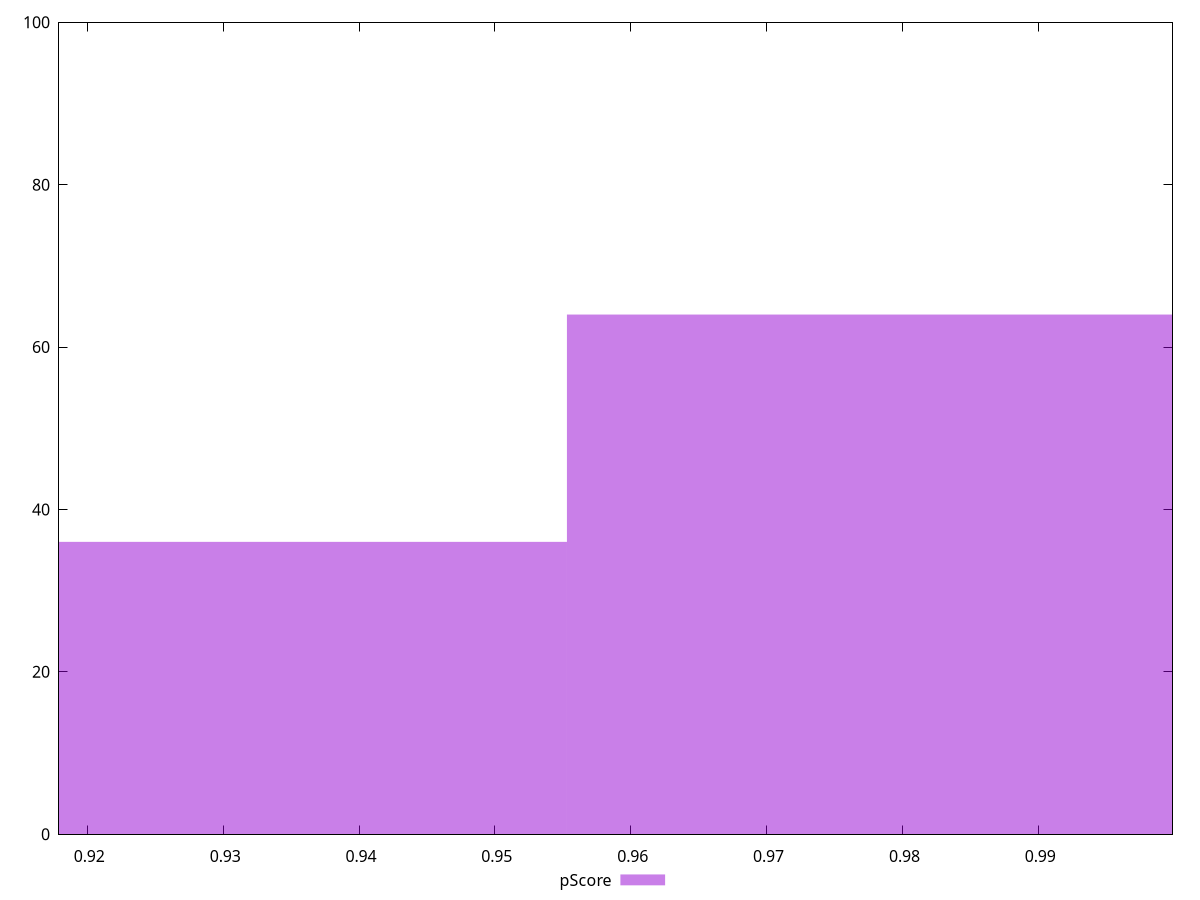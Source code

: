 reset

$pScore <<EOF
0.988246011349966 64
0.922362943926635 36
EOF

set key outside below
set boxwidth 0.06588306742333107
set xrange [0.917916902186005:0.9998778210952632]
set yrange [0:100]
set trange [0:100]
set style fill transparent solid 0.5 noborder
set terminal svg size 640, 490 enhanced background rgb 'white'
set output "reports/report_00032_2021-02-25T10-28-15.087Z/cumulative-layout-shift/samples/music/pScore/histogram.svg"

plot $pScore title "pScore" with boxes

reset
